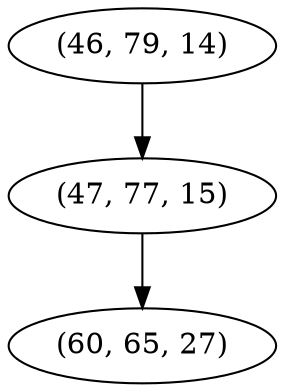 digraph tree {
    "(46, 79, 14)";
    "(47, 77, 15)";
    "(60, 65, 27)";
    "(46, 79, 14)" -> "(47, 77, 15)";
    "(47, 77, 15)" -> "(60, 65, 27)";
}
